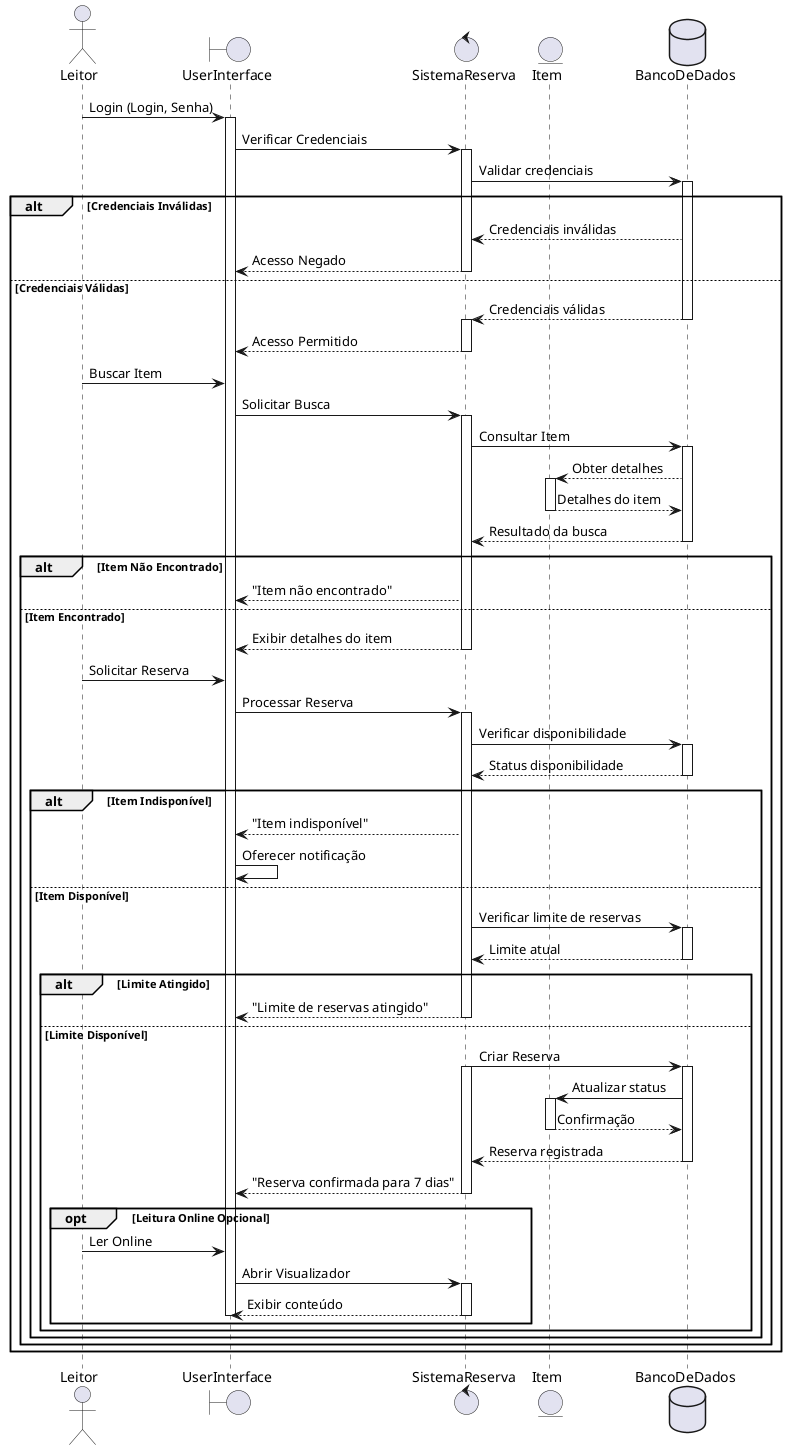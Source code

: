 @startuml SequenceDiagram
actor Leitor
boundary UserInterface
control "SistemaReserva" as Control
entity "Item" as Item
database "BancoDeDados" as BD

Leitor -> UserInterface: Login (Login, Senha)
activate UserInterface
UserInterface -> Control: Verificar Credenciais
activate Control

Control -> BD: Validar credenciais
activate BD

alt Credenciais Inválidas
    BD --> Control: Credenciais inválidas
    Control --> UserInterface: Acesso Negado
    deactivate Control
else Credenciais Válidas
    BD --> Control: Credenciais válidas
    deactivate BD
    activate Control
    Control --> UserInterface: Acesso Permitido
    deactivate Control

    Leitor -> UserInterface: Buscar Item

    UserInterface -> Control: Solicitar Busca
    activate Control

    Control -> BD: Consultar Item
    activate BD
    BD --> Item: Obter detalhes
    activate Item
    Item --> BD: Detalhes do item
    deactivate Item
    BD --> Control: Resultado da busca
    deactivate BD

    alt Item Não Encontrado
        Control --> UserInterface: "Item não encontrado"

    else Item Encontrado
        Control --> UserInterface: Exibir detalhes do item
        deactivate Control

        Leitor -> UserInterface: Solicitar Reserva

        UserInterface -> Control: Processar Reserva
        activate Control

        Control -> BD: Verificar disponibilidade
        activate BD
        BD --> Control: Status disponibilidade
        deactivate BD

        alt Item Indisponível
            Control --> UserInterface: "Item indisponível"
            UserInterface -> UserInterface: Oferecer notificação


        else Item Disponível
            Control -> BD: Verificar limite de reservas
            activate BD
            BD --> Control: Limite atual
            deactivate BD

            alt Limite Atingido
                Control --> UserInterface: "Limite de reservas atingido"
                deactivate Control

            else Limite Disponível
                Control -> BD: Criar Reserva
                activate Control
                activate BD
                BD -> Item: Atualizar status
                activate Item
                Item --> BD: Confirmação
                deactivate Item
                BD --> Control: Reserva registrada
                deactivate BD

                Control --> UserInterface: "Reserva confirmada para 7 dias"
                deactivate Control

                opt Leitura Online Opcional
                    Leitor -> UserInterface: Ler Online
                    UserInterface -> Control: Abrir Visualizador
                    activate Control
                    Control --> UserInterface: Exibir conteúdo
                    deactivate Control
                    deactivate UserInterface
                end
            end
        end
    end
end
@enduml